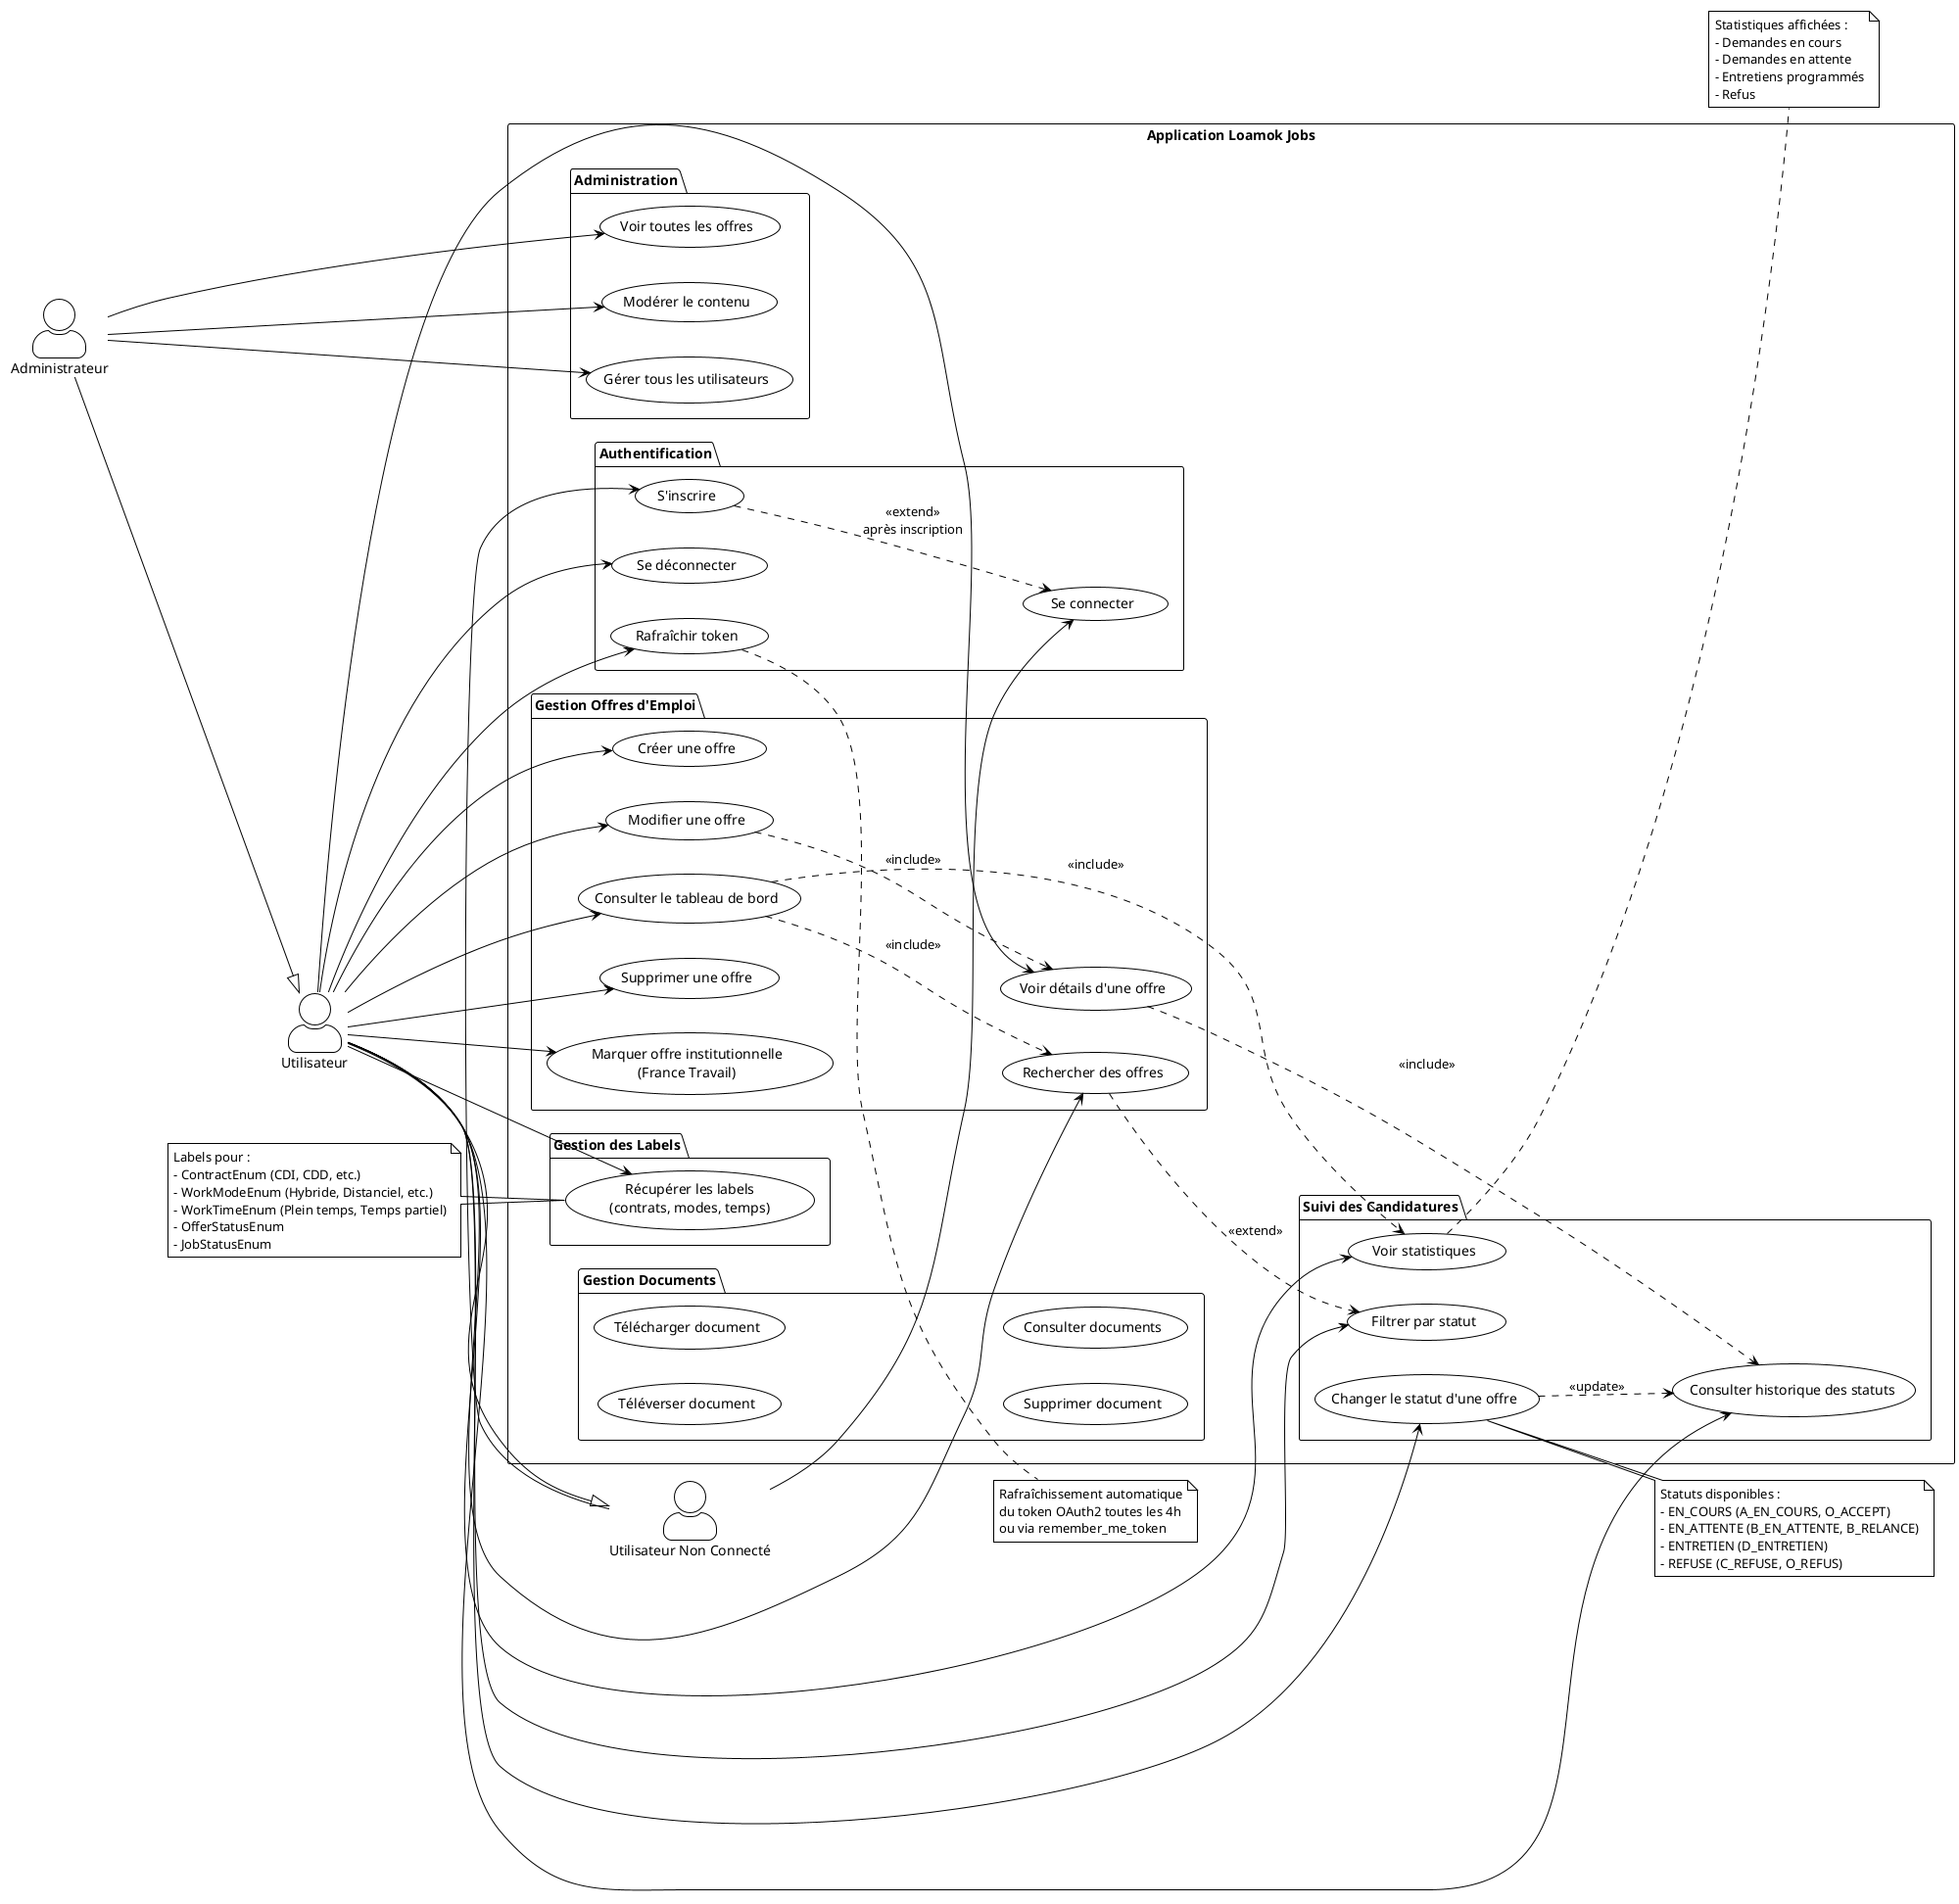 @startuml
!theme plain
skinparam actorStyle awesome

left to right direction

actor "Utilisateur Non Connecté" as Guest
actor "Utilisateur" as User
actor "Administrateur" as Admin

rectangle "Application Loamok Jobs" {
    
    package "Authentification" {
        usecase "S'inscrire" as UC1
        usecase "Se connecter" as UC2
        usecase "Se déconnecter" as UC3
        usecase "Rafraîchir token" as UC4
    }
    
    package "Gestion Offres d'Emploi" {
        usecase "Créer une offre" as UC5
        usecase "Consulter le tableau de bord" as UC6
        usecase "Rechercher des offres" as UC7
        usecase "Voir détails d'une offre" as UC8
        usecase "Modifier une offre" as UC9
        usecase "Supprimer une offre" as UC10
        usecase "Marquer offre institutionnelle\n(France Travail)" as UC11
    }
    
    package "Suivi des Candidatures" {
        usecase "Changer le statut d'une offre" as UC12
        usecase "Consulter historique des statuts" as UC13
        usecase "Voir statistiques" as UC14
        usecase "Filtrer par statut" as UC15
    }
    
    package "Gestion des Labels" {
        usecase "Récupérer les labels\n(contrats, modes, temps)" as UC16
    }
    
    package "Administration" {
        usecase "Gérer tous les utilisateurs" as UC17
        usecase "Voir toutes les offres" as UC18
        usecase "Modérer le contenu" as UC19
    }

    package "Gestion Documents" {
        usecase "Téléverser document" as UC20
        usecase "Télécharger document" as UC21
        usecase "Supprimer document" as UC22
        usecase "Consulter documents" as UC23
    }
}

' Héritage entre acteurs
User --|> Guest
Admin --|> User

' Relations Invité
Guest --> UC1
Guest --> UC2

' Relations Utilisateur
User --> UC3
User --> UC4
User --> UC5
User --> UC6
User --> UC7
User --> UC8
User --> UC9
User --> UC10
User --> UC11
User --> UC12
User --> UC13
User --> UC14
User --> UC15
User --> UC16

' Relations Administrateur (en plus de l'héritage)
Admin --> UC17
Admin --> UC18
Admin --> UC19

' Relations entre cas d'utilisation
UC1 ..> UC2 : <<extend>>\naprès inscription
UC6 ..> UC7 : <<include>>
UC6 ..> UC14 : <<include>>
UC8 ..> UC13 : <<include>>
UC9 ..> UC8 : <<include>>
UC12 ..> UC13 : <<update>>
UC7 ..> UC15 : <<extend>>

note right of UC4
  Rafraîchissement automatique
  du token OAuth2 toutes les 4h
  ou via remember_me_token
end note

note right of UC14
  Statistiques affichées :
  - Demandes en cours
  - Demandes en attente
  - Entretiens programmés
  - Refus
end note

note right of UC12
  Statuts disponibles :
  - EN_COURS (A_EN_COURS, O_ACCEPT)
  - EN_ATTENTE (B_EN_ATTENTE, B_RELANCE)
  - ENTRETIEN (D_ENTRETIEN)
  - REFUSE (C_REFUSE, O_REFUS)
end note

note left of UC16
  Labels pour :
  - ContractEnum (CDI, CDD, etc.)
  - WorkModeEnum (Hybride, Distanciel, etc.)
  - WorkTimeEnum (Plein temps, Temps partiel)
  - OfferStatusEnum
  - JobStatusEnum
end note

@enduml
